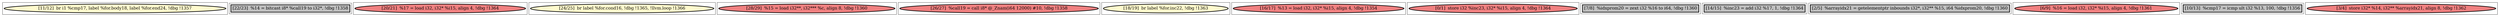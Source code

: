 
digraph G {





subgraph cluster13 {


node8258 [penwidth=3.0,fontsize=20,fillcolor=lemonchiffon,label="[11/12]  br i1 %cmp17, label %for.body18, label %for.end24, !dbg !1357",shape=ellipse,style=filled ]



}

subgraph cluster11 {


node8256 [penwidth=3.0,fontsize=20,fillcolor=grey,label="[22/23]  %14 = bitcast i8* %call19 to i32*, !dbg !1358",shape=rectangle,style=filled ]



}

subgraph cluster10 {


node8255 [penwidth=3.0,fontsize=20,fillcolor=lightcoral,label="[20/21]  %17 = load i32, i32* %i15, align 4, !dbg !1364",shape=ellipse,style=filled ]



}

subgraph cluster9 {


node8254 [penwidth=3.0,fontsize=20,fillcolor=lemonchiffon,label="[24/25]  br label %for.cond16, !dbg !1365, !llvm.loop !1366",shape=ellipse,style=filled ]



}

subgraph cluster8 {


node8253 [penwidth=3.0,fontsize=20,fillcolor=lightcoral,label="[28/29]  %15 = load i32**, i32*** %c, align 8, !dbg !1360",shape=ellipse,style=filled ]



}

subgraph cluster7 {


node8252 [penwidth=3.0,fontsize=20,fillcolor=lightcoral,label="[26/27]  %call19 = call i8* @_Znam(i64 12000) #10, !dbg !1358",shape=ellipse,style=filled ]



}

subgraph cluster14 {


node8259 [penwidth=3.0,fontsize=20,fillcolor=lemonchiffon,label="[18/19]  br label %for.inc22, !dbg !1363",shape=ellipse,style=filled ]



}

subgraph cluster6 {


node8251 [penwidth=3.0,fontsize=20,fillcolor=lightcoral,label="[16/17]  %13 = load i32, i32* %i15, align 4, !dbg !1354",shape=ellipse,style=filled ]



}

subgraph cluster0 {


node8245 [penwidth=3.0,fontsize=20,fillcolor=lightcoral,label="[0/1]  store i32 %inc23, i32* %i15, align 4, !dbg !1364",shape=ellipse,style=filled ]



}

subgraph cluster12 {


node8257 [penwidth=3.0,fontsize=20,fillcolor=grey,label="[7/8]  %idxprom20 = zext i32 %16 to i64, !dbg !1360",shape=rectangle,style=filled ]



}

subgraph cluster5 {


node8250 [penwidth=3.0,fontsize=20,fillcolor=grey,label="[14/15]  %inc23 = add i32 %17, 1, !dbg !1364",shape=rectangle,style=filled ]



}

subgraph cluster1 {


node8246 [penwidth=3.0,fontsize=20,fillcolor=grey,label="[2/5]  %arrayidx21 = getelementptr inbounds i32*, i32** %15, i64 %idxprom20, !dbg !1360",shape=rectangle,style=filled ]



}

subgraph cluster2 {


node8247 [penwidth=3.0,fontsize=20,fillcolor=lightcoral,label="[6/9]  %16 = load i32, i32* %i15, align 4, !dbg !1361",shape=ellipse,style=filled ]



}

subgraph cluster3 {


node8248 [penwidth=3.0,fontsize=20,fillcolor=grey,label="[10/13]  %cmp17 = icmp ult i32 %13, 100, !dbg !1356",shape=rectangle,style=filled ]



}

subgraph cluster4 {


node8249 [penwidth=3.0,fontsize=20,fillcolor=lightcoral,label="[3/4]  store i32* %14, i32** %arrayidx21, align 8, !dbg !1362",shape=ellipse,style=filled ]



}

}
